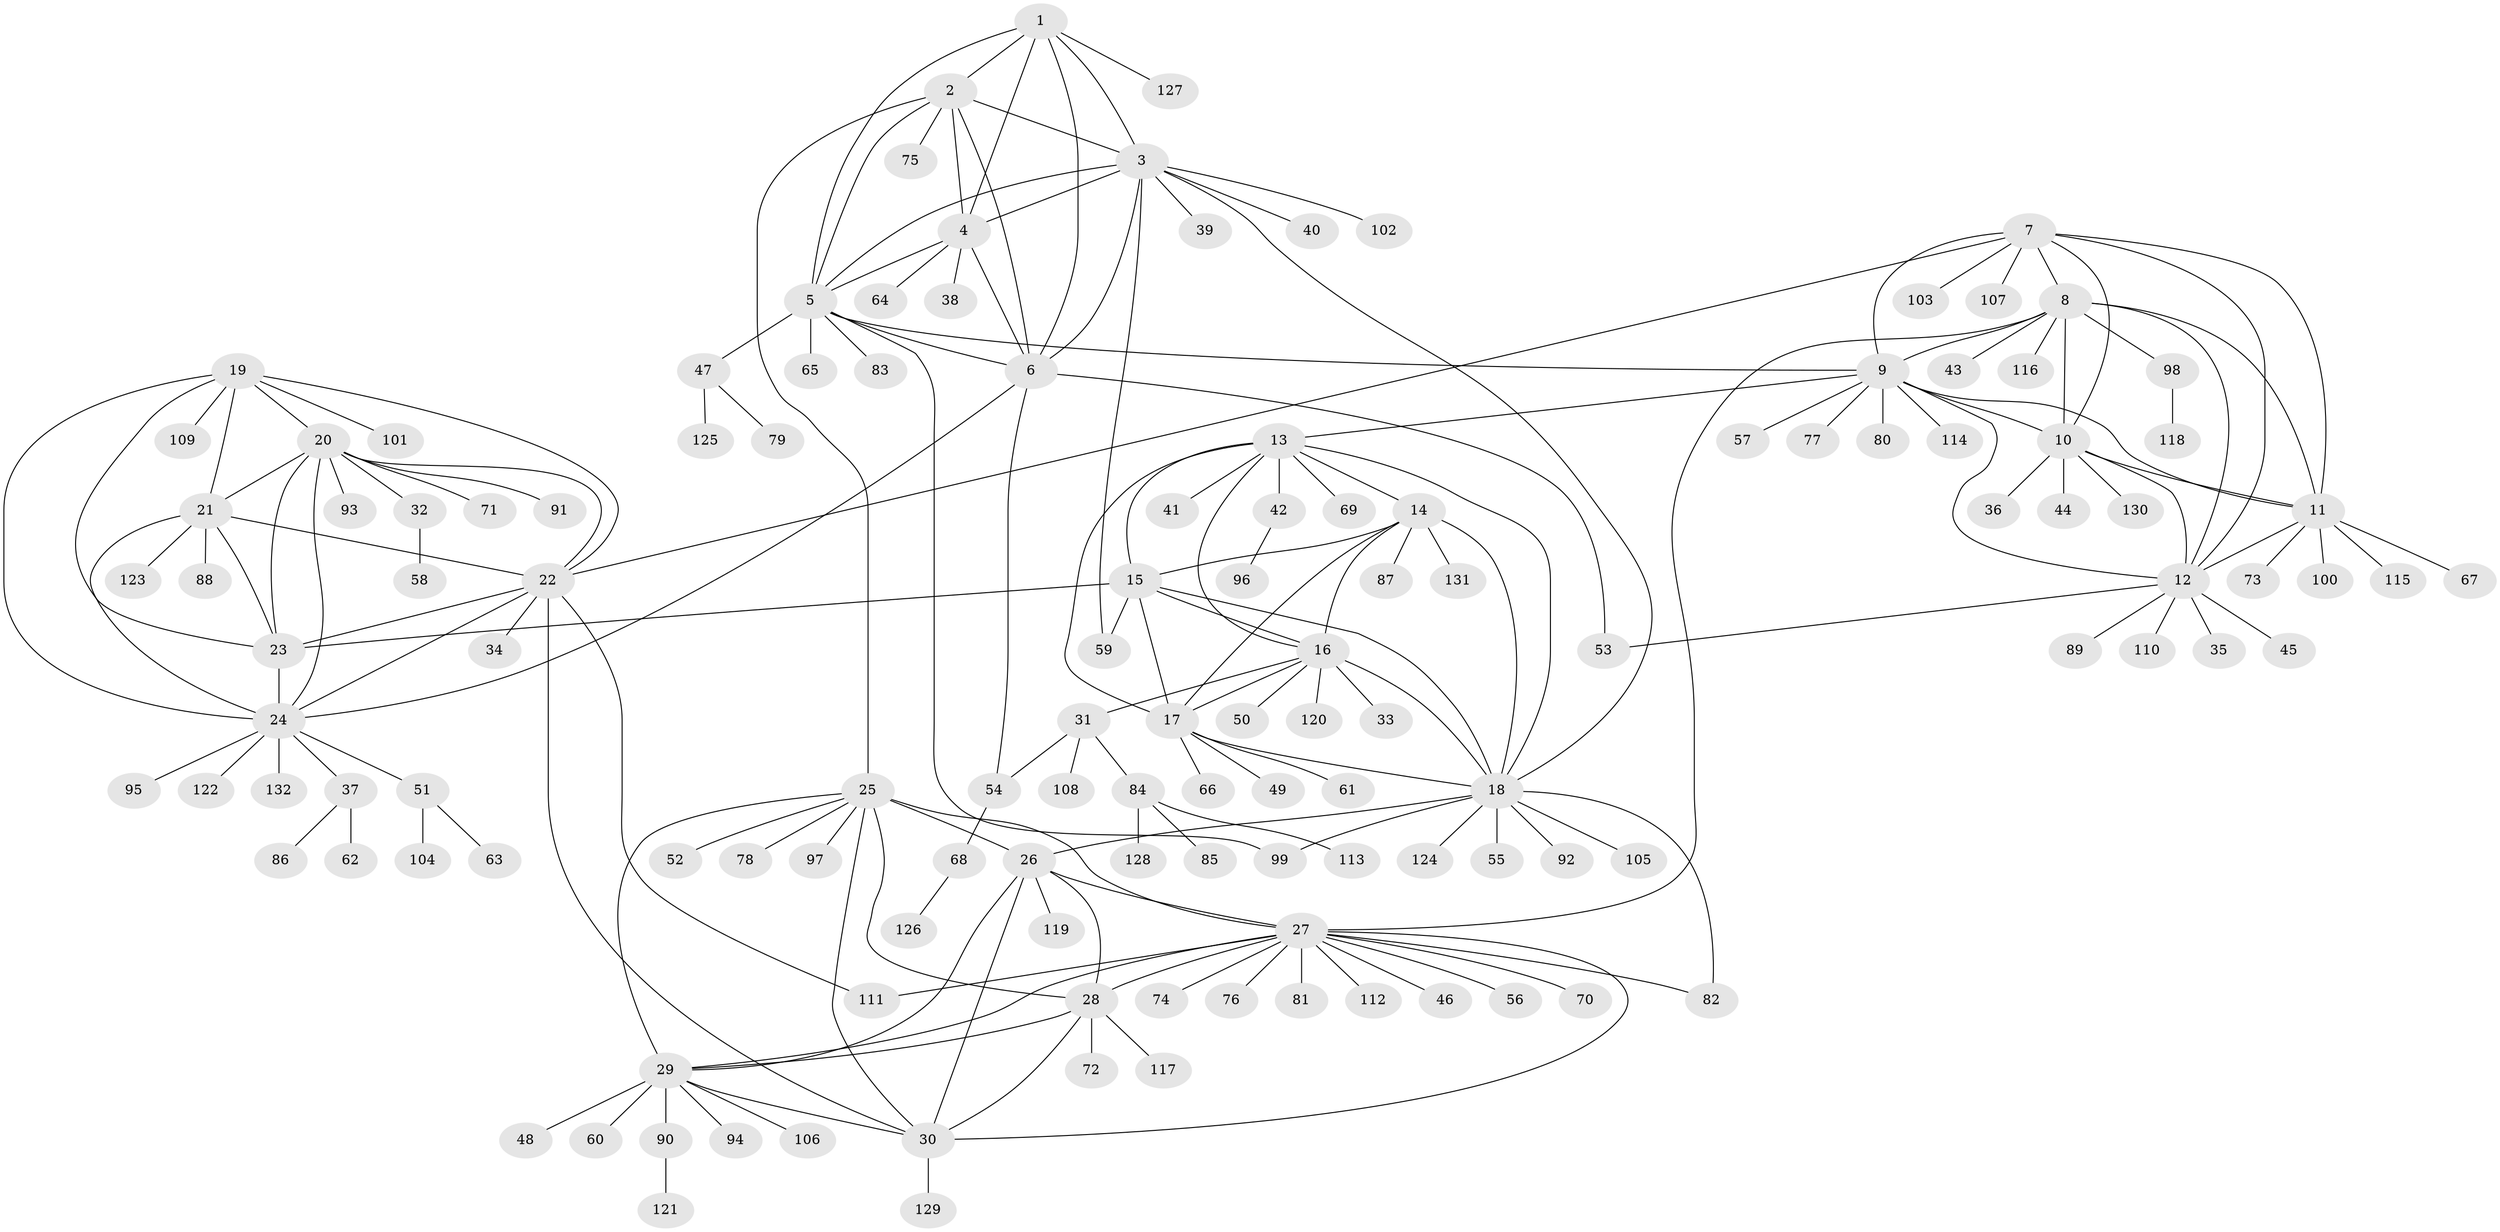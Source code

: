 // Generated by graph-tools (version 1.1) at 2025/50/03/09/25 03:50:27]
// undirected, 132 vertices, 193 edges
graph export_dot {
graph [start="1"]
  node [color=gray90,style=filled];
  1;
  2;
  3;
  4;
  5;
  6;
  7;
  8;
  9;
  10;
  11;
  12;
  13;
  14;
  15;
  16;
  17;
  18;
  19;
  20;
  21;
  22;
  23;
  24;
  25;
  26;
  27;
  28;
  29;
  30;
  31;
  32;
  33;
  34;
  35;
  36;
  37;
  38;
  39;
  40;
  41;
  42;
  43;
  44;
  45;
  46;
  47;
  48;
  49;
  50;
  51;
  52;
  53;
  54;
  55;
  56;
  57;
  58;
  59;
  60;
  61;
  62;
  63;
  64;
  65;
  66;
  67;
  68;
  69;
  70;
  71;
  72;
  73;
  74;
  75;
  76;
  77;
  78;
  79;
  80;
  81;
  82;
  83;
  84;
  85;
  86;
  87;
  88;
  89;
  90;
  91;
  92;
  93;
  94;
  95;
  96;
  97;
  98;
  99;
  100;
  101;
  102;
  103;
  104;
  105;
  106;
  107;
  108;
  109;
  110;
  111;
  112;
  113;
  114;
  115;
  116;
  117;
  118;
  119;
  120;
  121;
  122;
  123;
  124;
  125;
  126;
  127;
  128;
  129;
  130;
  131;
  132;
  1 -- 2;
  1 -- 3;
  1 -- 4;
  1 -- 5;
  1 -- 6;
  1 -- 127;
  2 -- 3;
  2 -- 4;
  2 -- 5;
  2 -- 6;
  2 -- 25;
  2 -- 75;
  3 -- 4;
  3 -- 5;
  3 -- 6;
  3 -- 18;
  3 -- 39;
  3 -- 40;
  3 -- 59;
  3 -- 102;
  4 -- 5;
  4 -- 6;
  4 -- 38;
  4 -- 64;
  5 -- 6;
  5 -- 9;
  5 -- 47;
  5 -- 65;
  5 -- 83;
  5 -- 99;
  6 -- 24;
  6 -- 53;
  6 -- 54;
  7 -- 8;
  7 -- 9;
  7 -- 10;
  7 -- 11;
  7 -- 12;
  7 -- 22;
  7 -- 103;
  7 -- 107;
  8 -- 9;
  8 -- 10;
  8 -- 11;
  8 -- 12;
  8 -- 27;
  8 -- 43;
  8 -- 98;
  8 -- 116;
  9 -- 10;
  9 -- 11;
  9 -- 12;
  9 -- 13;
  9 -- 57;
  9 -- 77;
  9 -- 80;
  9 -- 114;
  10 -- 11;
  10 -- 12;
  10 -- 36;
  10 -- 44;
  10 -- 130;
  11 -- 12;
  11 -- 67;
  11 -- 73;
  11 -- 100;
  11 -- 115;
  12 -- 35;
  12 -- 45;
  12 -- 53;
  12 -- 89;
  12 -- 110;
  13 -- 14;
  13 -- 15;
  13 -- 16;
  13 -- 17;
  13 -- 18;
  13 -- 41;
  13 -- 42;
  13 -- 69;
  14 -- 15;
  14 -- 16;
  14 -- 17;
  14 -- 18;
  14 -- 87;
  14 -- 131;
  15 -- 16;
  15 -- 17;
  15 -- 18;
  15 -- 23;
  15 -- 59;
  16 -- 17;
  16 -- 18;
  16 -- 31;
  16 -- 33;
  16 -- 50;
  16 -- 120;
  17 -- 18;
  17 -- 49;
  17 -- 61;
  17 -- 66;
  18 -- 26;
  18 -- 55;
  18 -- 82;
  18 -- 92;
  18 -- 99;
  18 -- 105;
  18 -- 124;
  19 -- 20;
  19 -- 21;
  19 -- 22;
  19 -- 23;
  19 -- 24;
  19 -- 101;
  19 -- 109;
  20 -- 21;
  20 -- 22;
  20 -- 23;
  20 -- 24;
  20 -- 32;
  20 -- 71;
  20 -- 91;
  20 -- 93;
  21 -- 22;
  21 -- 23;
  21 -- 24;
  21 -- 88;
  21 -- 123;
  22 -- 23;
  22 -- 24;
  22 -- 30;
  22 -- 34;
  22 -- 111;
  23 -- 24;
  24 -- 37;
  24 -- 51;
  24 -- 95;
  24 -- 122;
  24 -- 132;
  25 -- 26;
  25 -- 27;
  25 -- 28;
  25 -- 29;
  25 -- 30;
  25 -- 52;
  25 -- 78;
  25 -- 97;
  26 -- 27;
  26 -- 28;
  26 -- 29;
  26 -- 30;
  26 -- 119;
  27 -- 28;
  27 -- 29;
  27 -- 30;
  27 -- 46;
  27 -- 56;
  27 -- 70;
  27 -- 74;
  27 -- 76;
  27 -- 81;
  27 -- 82;
  27 -- 111;
  27 -- 112;
  28 -- 29;
  28 -- 30;
  28 -- 72;
  28 -- 117;
  29 -- 30;
  29 -- 48;
  29 -- 60;
  29 -- 90;
  29 -- 94;
  29 -- 106;
  30 -- 129;
  31 -- 54;
  31 -- 84;
  31 -- 108;
  32 -- 58;
  37 -- 62;
  37 -- 86;
  42 -- 96;
  47 -- 79;
  47 -- 125;
  51 -- 63;
  51 -- 104;
  54 -- 68;
  68 -- 126;
  84 -- 85;
  84 -- 113;
  84 -- 128;
  90 -- 121;
  98 -- 118;
}
